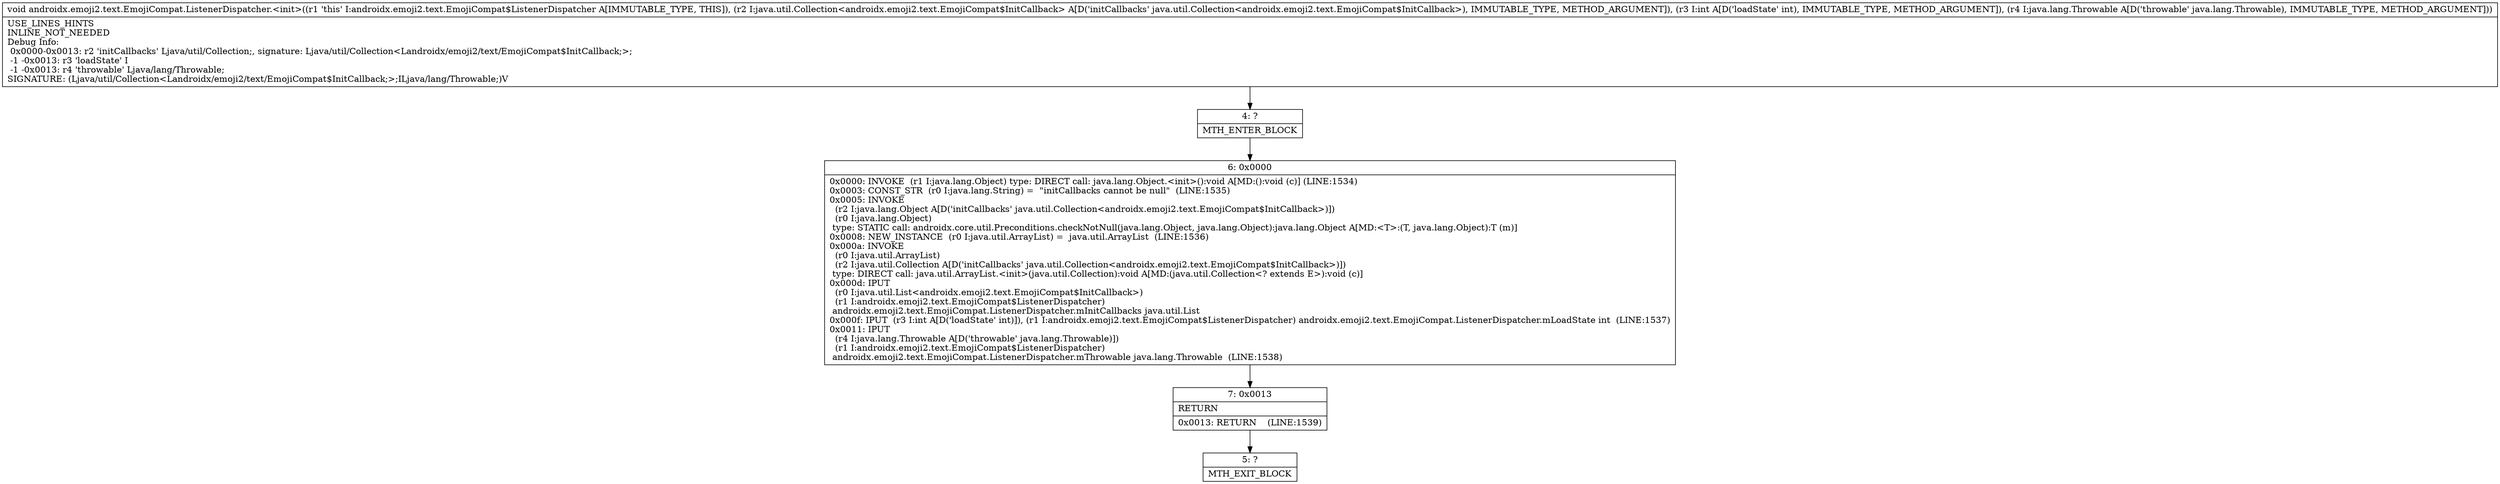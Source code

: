 digraph "CFG forandroidx.emoji2.text.EmojiCompat.ListenerDispatcher.\<init\>(Ljava\/util\/Collection;ILjava\/lang\/Throwable;)V" {
Node_4 [shape=record,label="{4\:\ ?|MTH_ENTER_BLOCK\l}"];
Node_6 [shape=record,label="{6\:\ 0x0000|0x0000: INVOKE  (r1 I:java.lang.Object) type: DIRECT call: java.lang.Object.\<init\>():void A[MD:():void (c)] (LINE:1534)\l0x0003: CONST_STR  (r0 I:java.lang.String) =  \"initCallbacks cannot be null\"  (LINE:1535)\l0x0005: INVOKE  \l  (r2 I:java.lang.Object A[D('initCallbacks' java.util.Collection\<androidx.emoji2.text.EmojiCompat$InitCallback\>)])\l  (r0 I:java.lang.Object)\l type: STATIC call: androidx.core.util.Preconditions.checkNotNull(java.lang.Object, java.lang.Object):java.lang.Object A[MD:\<T\>:(T, java.lang.Object):T (m)]\l0x0008: NEW_INSTANCE  (r0 I:java.util.ArrayList) =  java.util.ArrayList  (LINE:1536)\l0x000a: INVOKE  \l  (r0 I:java.util.ArrayList)\l  (r2 I:java.util.Collection A[D('initCallbacks' java.util.Collection\<androidx.emoji2.text.EmojiCompat$InitCallback\>)])\l type: DIRECT call: java.util.ArrayList.\<init\>(java.util.Collection):void A[MD:(java.util.Collection\<? extends E\>):void (c)]\l0x000d: IPUT  \l  (r0 I:java.util.List\<androidx.emoji2.text.EmojiCompat$InitCallback\>)\l  (r1 I:androidx.emoji2.text.EmojiCompat$ListenerDispatcher)\l androidx.emoji2.text.EmojiCompat.ListenerDispatcher.mInitCallbacks java.util.List \l0x000f: IPUT  (r3 I:int A[D('loadState' int)]), (r1 I:androidx.emoji2.text.EmojiCompat$ListenerDispatcher) androidx.emoji2.text.EmojiCompat.ListenerDispatcher.mLoadState int  (LINE:1537)\l0x0011: IPUT  \l  (r4 I:java.lang.Throwable A[D('throwable' java.lang.Throwable)])\l  (r1 I:androidx.emoji2.text.EmojiCompat$ListenerDispatcher)\l androidx.emoji2.text.EmojiCompat.ListenerDispatcher.mThrowable java.lang.Throwable  (LINE:1538)\l}"];
Node_7 [shape=record,label="{7\:\ 0x0013|RETURN\l|0x0013: RETURN    (LINE:1539)\l}"];
Node_5 [shape=record,label="{5\:\ ?|MTH_EXIT_BLOCK\l}"];
MethodNode[shape=record,label="{void androidx.emoji2.text.EmojiCompat.ListenerDispatcher.\<init\>((r1 'this' I:androidx.emoji2.text.EmojiCompat$ListenerDispatcher A[IMMUTABLE_TYPE, THIS]), (r2 I:java.util.Collection\<androidx.emoji2.text.EmojiCompat$InitCallback\> A[D('initCallbacks' java.util.Collection\<androidx.emoji2.text.EmojiCompat$InitCallback\>), IMMUTABLE_TYPE, METHOD_ARGUMENT]), (r3 I:int A[D('loadState' int), IMMUTABLE_TYPE, METHOD_ARGUMENT]), (r4 I:java.lang.Throwable A[D('throwable' java.lang.Throwable), IMMUTABLE_TYPE, METHOD_ARGUMENT]))  | USE_LINES_HINTS\lINLINE_NOT_NEEDED\lDebug Info:\l  0x0000\-0x0013: r2 'initCallbacks' Ljava\/util\/Collection;, signature: Ljava\/util\/Collection\<Landroidx\/emoji2\/text\/EmojiCompat$InitCallback;\>;\l  \-1 \-0x0013: r3 'loadState' I\l  \-1 \-0x0013: r4 'throwable' Ljava\/lang\/Throwable;\lSIGNATURE: (Ljava\/util\/Collection\<Landroidx\/emoji2\/text\/EmojiCompat$InitCallback;\>;ILjava\/lang\/Throwable;)V\l}"];
MethodNode -> Node_4;Node_4 -> Node_6;
Node_6 -> Node_7;
Node_7 -> Node_5;
}

